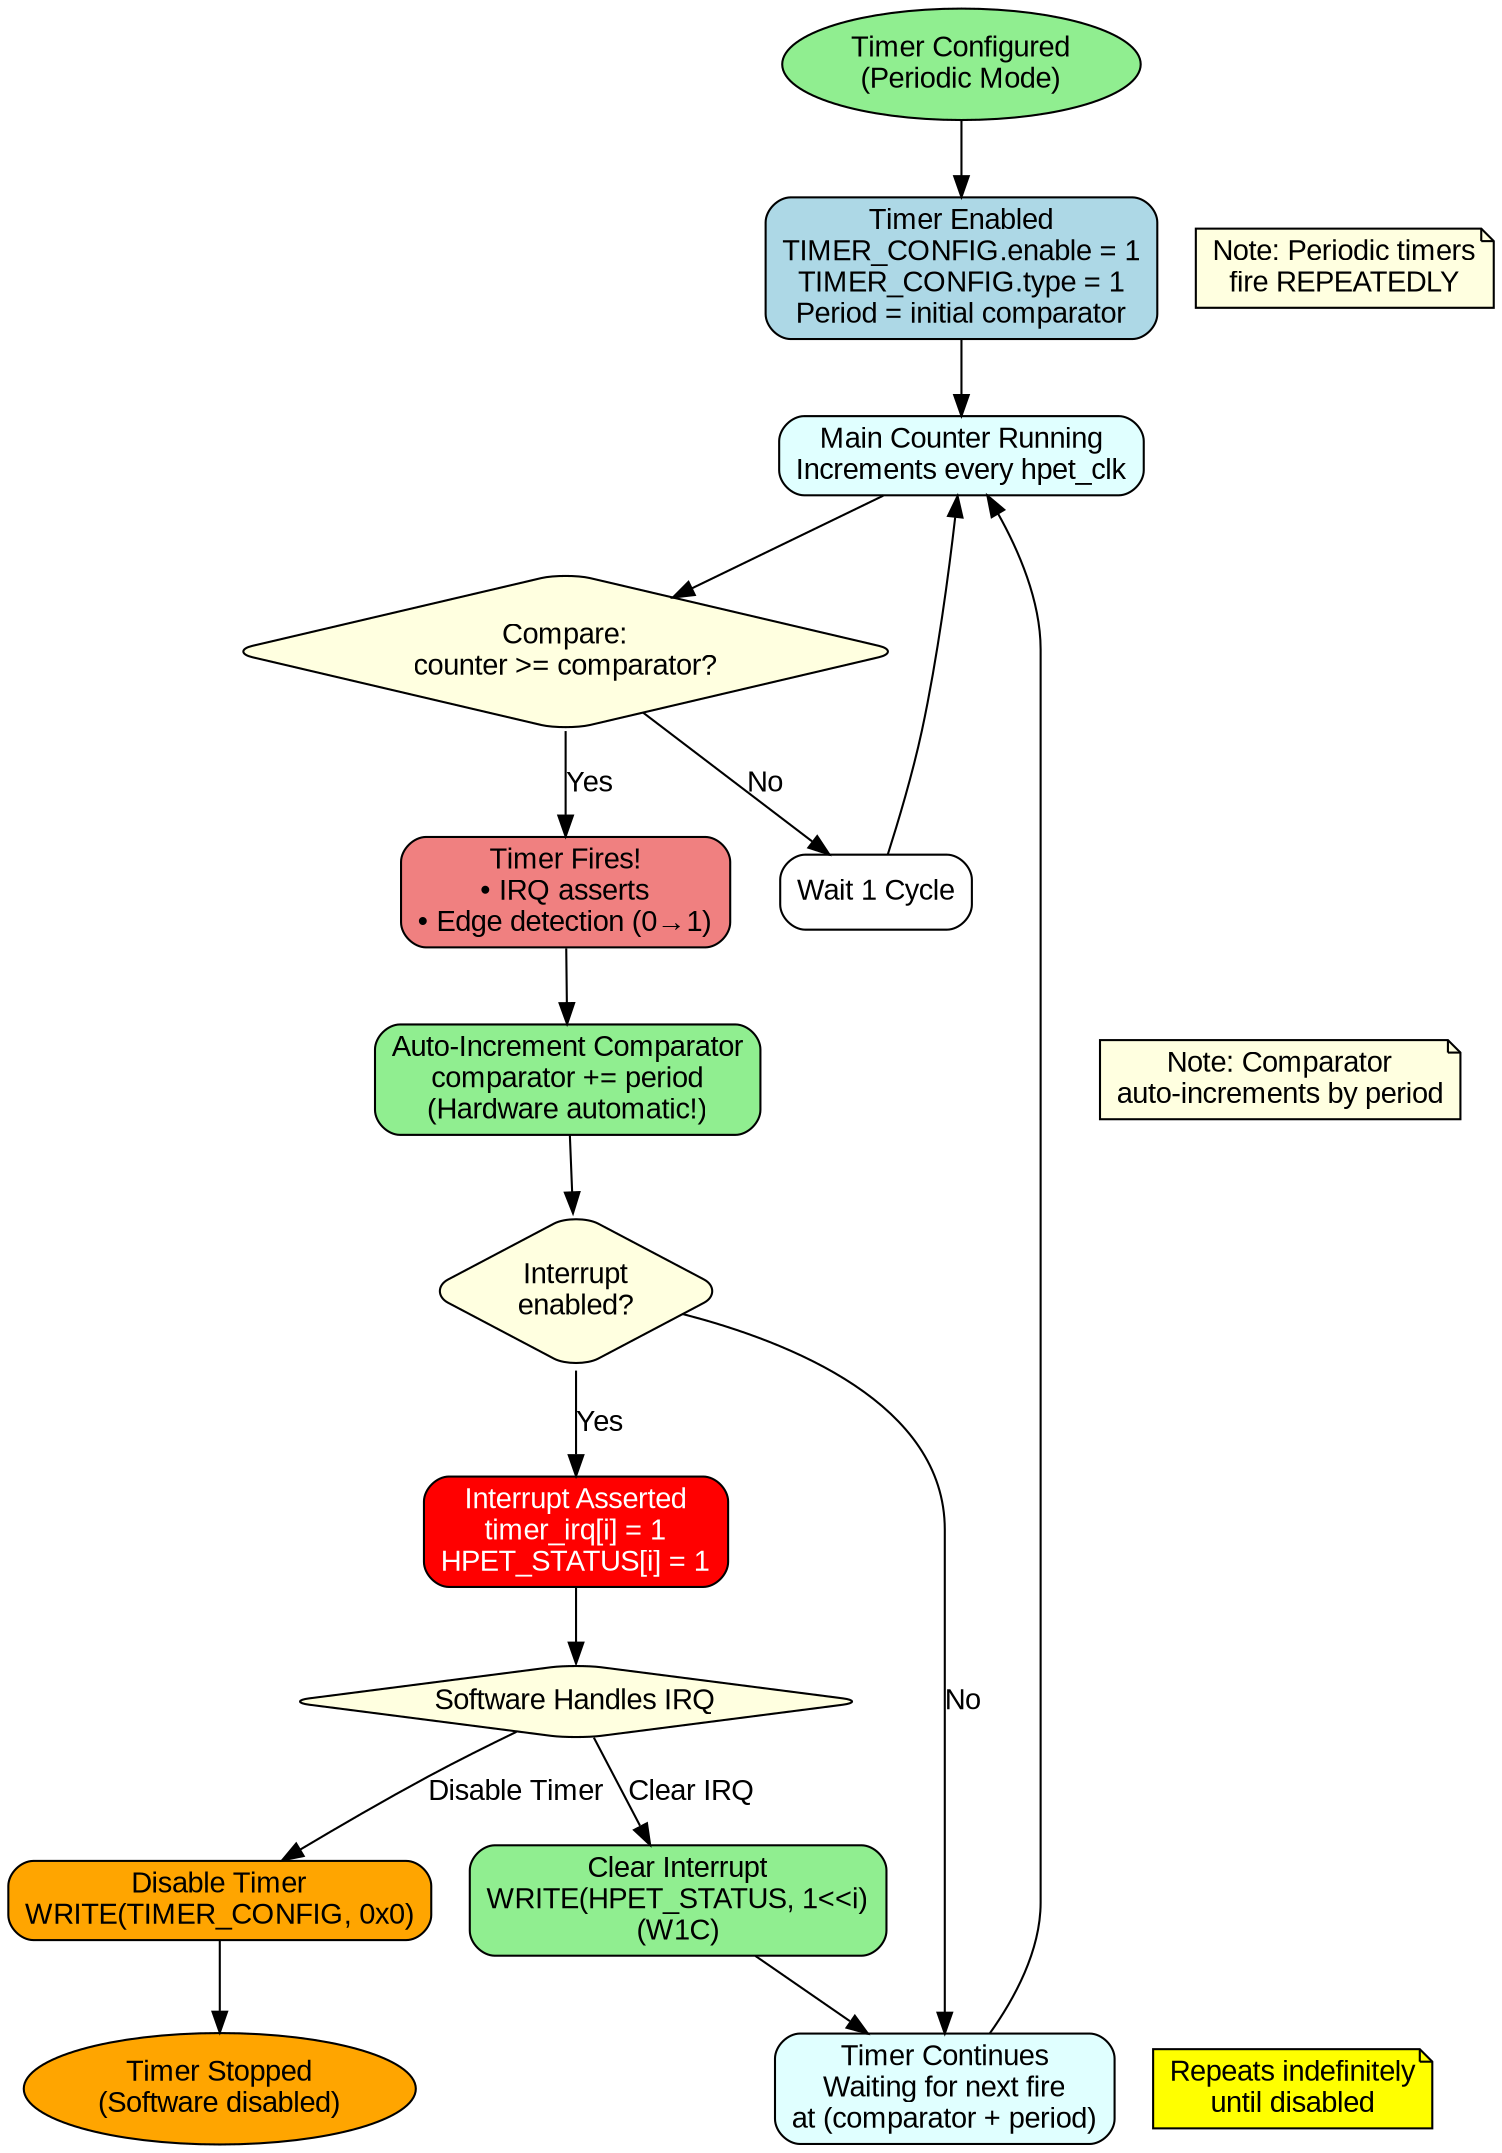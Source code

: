 // HPET Periodic Timer Operation
// Render with: dot -Tpng periodic_timer.dot -o periodic_timer.png

digraph periodic_timer {
    rankdir=TB;
    node [shape=box, style="rounded,filled", fillcolor=lightblue, fontname="Arial"];
    edge [fontname="Arial"];

    start [label="Timer Configured\n(Periodic Mode)", shape=ellipse, fillcolor=lightgreen];

    start -> timer_enabled;

    timer_enabled [label="Timer Enabled\nTIMER_CONFIG.enable = 1\nTIMER_CONFIG.type = 1\nPeriod = initial comparator"];
    timer_enabled -> counter_running;

    counter_running [label="Main Counter Running\nIncrements every hpet_clk", fillcolor=lightcyan];
    counter_running -> compare;

    compare [label="Compare:\ncounter >= comparator?", shape=diamond, fillcolor=lightyellow];
    compare -> wait_cycle [label="No"];
    compare -> fire_detect [label="Yes"];

    wait_cycle [label="Wait 1 Cycle", fillcolor=white];
    wait_cycle -> counter_running;

    fire_detect [label="Timer Fires!\n• IRQ asserts\n• Edge detection (0→1)", fillcolor=lightcoral];
    fire_detect -> auto_increment;

    auto_increment [label="Auto-Increment Comparator\ncomparator += period\n(Hardware automatic!)", fillcolor=lightgreen];
    auto_increment -> irq_check;

    irq_check [label="Interrupt\nenabled?", shape=diamond, fillcolor=lightyellow];
    irq_check -> irq_assert [label="Yes"];
    irq_check -> continue_running [label="No"];

    irq_assert [label="Interrupt Asserted\ntimer_irq[i] = 1\nHPET_STATUS[i] = 1", fillcolor=red, fontcolor=white];
    irq_assert -> sw_action;

    sw_action [label="Software Handles IRQ", shape=diamond, fillcolor=lightyellow];
    sw_action -> sw_clear [label="Clear IRQ"];
    sw_action -> sw_disable [label="Disable Timer"];

    sw_clear [label="Clear Interrupt\nWRITE(HPET_STATUS, 1<<i)\n(W1C)", fillcolor=lightgreen];
    sw_clear -> continue_running;

    sw_disable [label="Disable Timer\nWRITE(TIMER_CONFIG, 0x0)", fillcolor=orange];
    sw_disable -> end;

    continue_running [label="Timer Continues\nWaiting for next fire\nat (comparator + period)", fillcolor=lightcyan];
    continue_running -> counter_running;

    end [label="Timer Stopped\n(Software disabled)", shape=ellipse, fillcolor=orange];

    // Loop annotation
    loop [label="Repeats indefinitely\nuntil disabled", shape=note, fillcolor=yellow, style=filled];

    // Notes
    note1 [label="Note: Periodic timers\nfire REPEATEDLY", shape=note, fillcolor=lightyellow, style=filled];
    note2 [label="Note: Comparator\nauto-increments by period", shape=note, fillcolor=lightyellow, style=filled];

    {rank=same; timer_enabled; note1;}
    {rank=same; auto_increment; note2;}
    {rank=same; continue_running; loop;}
}
